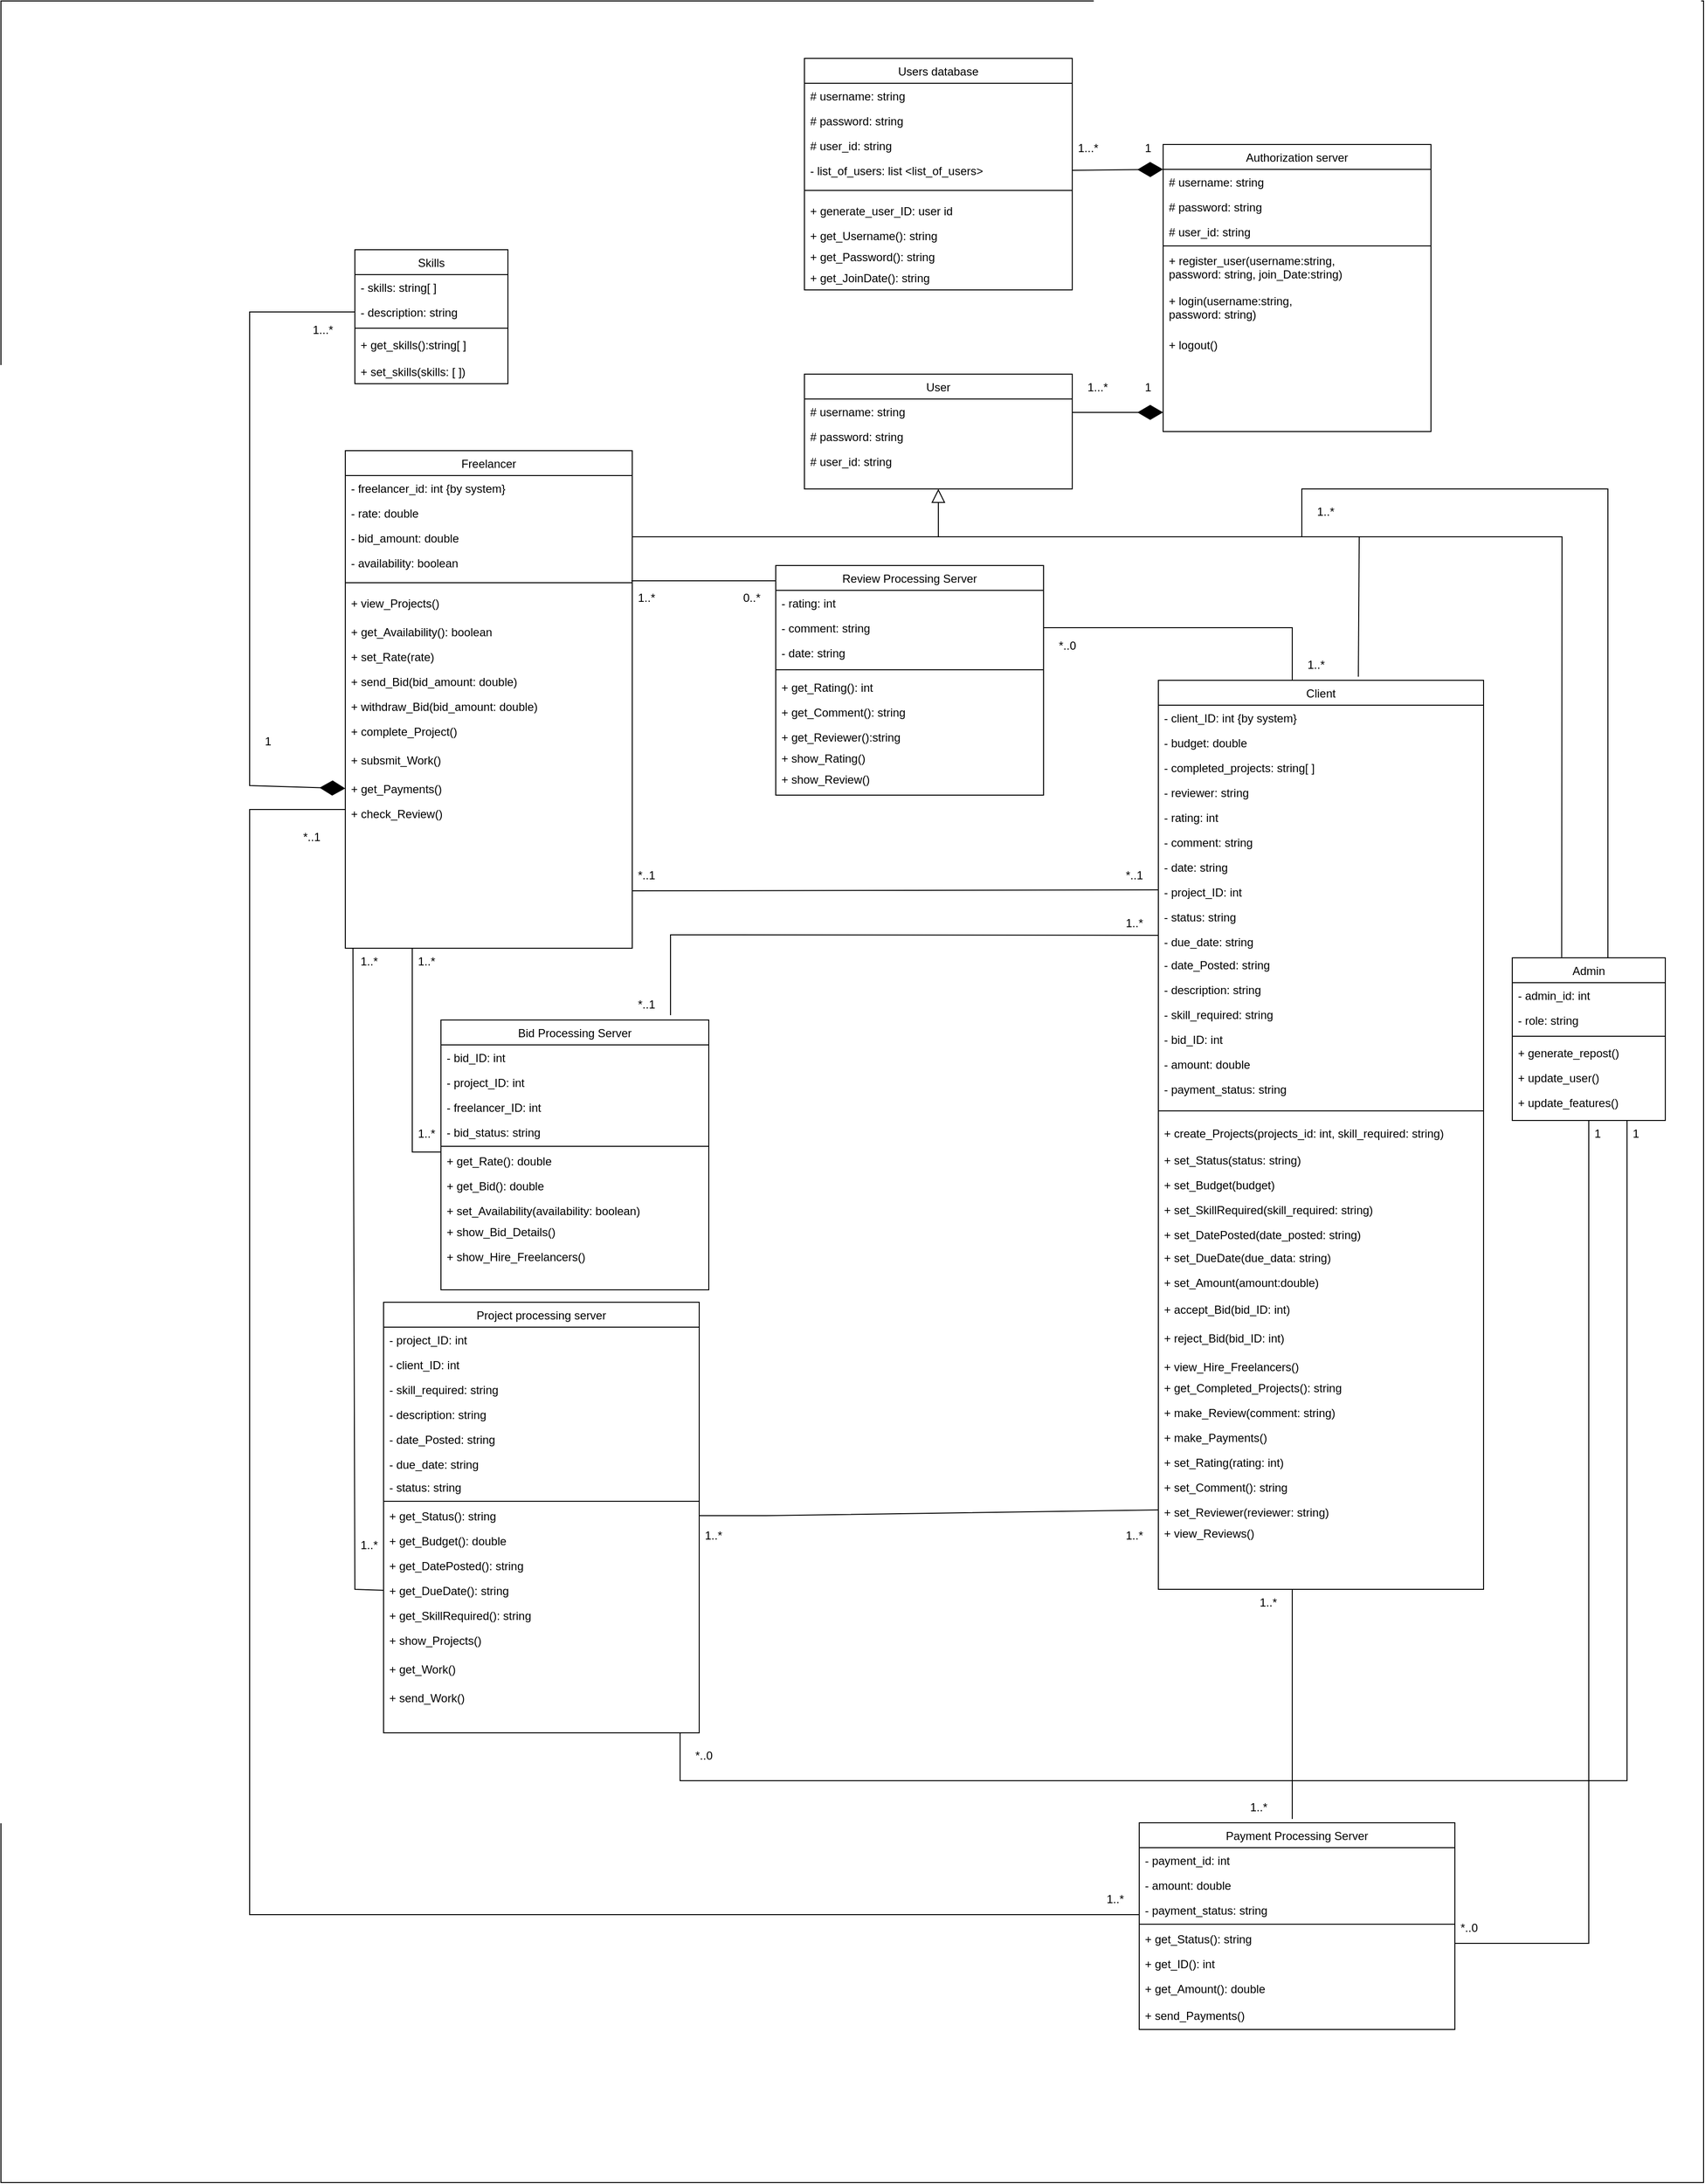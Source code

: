 <mxfile version="22.0.4" type="device">
  <diagram id="C5RBs43oDa-KdzZeNtuy" name="Page-1">
    <mxGraphModel dx="1947" dy="1616" grid="1" gridSize="10" guides="1" tooltips="1" connect="1" arrows="1" fold="1" page="1" pageScale="1" pageWidth="827" pageHeight="1169" math="0" shadow="0">
      <root>
        <mxCell id="WIyWlLk6GJQsqaUBKTNV-0" />
        <mxCell id="WIyWlLk6GJQsqaUBKTNV-1" parent="WIyWlLk6GJQsqaUBKTNV-0" />
        <mxCell id="6CMmQ1yBevpy6CC7mEVb-76" value="" style="rounded=0;whiteSpace=wrap;html=1;movable=0;resizable=0;rotatable=0;deletable=0;editable=0;locked=1;connectable=0;" parent="WIyWlLk6GJQsqaUBKTNV-1" vertex="1">
          <mxGeometry x="-210" y="-150" width="1780" height="2280" as="geometry" />
        </mxCell>
        <mxCell id="zkfFHV4jXpPFQw0GAbJ--6" value="Skills" style="swimlane;fontStyle=0;align=center;verticalAlign=top;childLayout=stackLayout;horizontal=1;startSize=26;horizontalStack=0;resizeParent=1;resizeLast=0;collapsible=1;marginBottom=0;rounded=0;shadow=0;strokeWidth=1;" parent="WIyWlLk6GJQsqaUBKTNV-1" vertex="1">
          <mxGeometry x="160" y="110" width="160" height="140" as="geometry">
            <mxRectangle x="160" y="100" width="160" height="26" as="alternateBounds" />
          </mxGeometry>
        </mxCell>
        <mxCell id="zkfFHV4jXpPFQw0GAbJ--7" value="- skills: string[ ]" style="text;align=left;verticalAlign=top;spacingLeft=4;spacingRight=4;overflow=hidden;rotatable=0;points=[[0,0.5],[1,0.5]];portConstraint=eastwest;" parent="zkfFHV4jXpPFQw0GAbJ--6" vertex="1">
          <mxGeometry y="26" width="160" height="26" as="geometry" />
        </mxCell>
        <mxCell id="zkfFHV4jXpPFQw0GAbJ--8" value="- description: string" style="text;align=left;verticalAlign=top;spacingLeft=4;spacingRight=4;overflow=hidden;rotatable=0;points=[[0,0.5],[1,0.5]];portConstraint=eastwest;rounded=0;shadow=0;html=0;" parent="zkfFHV4jXpPFQw0GAbJ--6" vertex="1">
          <mxGeometry y="52" width="160" height="26" as="geometry" />
        </mxCell>
        <mxCell id="zkfFHV4jXpPFQw0GAbJ--9" value="" style="line;html=1;strokeWidth=1;align=left;verticalAlign=middle;spacingTop=-1;spacingLeft=3;spacingRight=3;rotatable=0;labelPosition=right;points=[];portConstraint=eastwest;" parent="zkfFHV4jXpPFQw0GAbJ--6" vertex="1">
          <mxGeometry y="78" width="160" height="8" as="geometry" />
        </mxCell>
        <mxCell id="zkfFHV4jXpPFQw0GAbJ--11" value="+ get_skills():string[ ]" style="text;align=left;verticalAlign=top;spacingLeft=4;spacingRight=4;overflow=hidden;rotatable=0;points=[[0,0.5],[1,0.5]];portConstraint=eastwest;" parent="zkfFHV4jXpPFQw0GAbJ--6" vertex="1">
          <mxGeometry y="86" width="160" height="28" as="geometry" />
        </mxCell>
        <mxCell id="zkfFHV4jXpPFQw0GAbJ--10" value="+ set_skills(skills: [ ])" style="text;align=left;verticalAlign=top;spacingLeft=4;spacingRight=4;overflow=hidden;rotatable=0;points=[[0,0.5],[1,0.5]];portConstraint=eastwest;fontStyle=0" parent="zkfFHV4jXpPFQw0GAbJ--6" vertex="1">
          <mxGeometry y="114" width="160" height="26" as="geometry" />
        </mxCell>
        <mxCell id="zkfFHV4jXpPFQw0GAbJ--13" value="User" style="swimlane;fontStyle=0;align=center;verticalAlign=top;childLayout=stackLayout;horizontal=1;startSize=26;horizontalStack=0;resizeParent=1;resizeLast=0;collapsible=1;marginBottom=0;rounded=0;shadow=0;strokeWidth=1;" parent="WIyWlLk6GJQsqaUBKTNV-1" vertex="1">
          <mxGeometry x="630" y="240" width="280" height="120" as="geometry">
            <mxRectangle x="690" y="110" width="170" height="26" as="alternateBounds" />
          </mxGeometry>
        </mxCell>
        <mxCell id="zkfFHV4jXpPFQw0GAbJ--14" value="# username: string" style="text;align=left;verticalAlign=top;spacingLeft=4;spacingRight=4;overflow=hidden;rotatable=0;points=[[0,0.5],[1,0.5]];portConstraint=eastwest;" parent="zkfFHV4jXpPFQw0GAbJ--13" vertex="1">
          <mxGeometry y="26" width="280" height="26" as="geometry" />
        </mxCell>
        <mxCell id="TRvu3F7ap9zKgZhQGuPl-3" value="# password: string" style="text;align=left;verticalAlign=top;spacingLeft=4;spacingRight=4;overflow=hidden;rotatable=0;points=[[0,0.5],[1,0.5]];portConstraint=eastwest;" parent="zkfFHV4jXpPFQw0GAbJ--13" vertex="1">
          <mxGeometry y="52" width="280" height="26" as="geometry" />
        </mxCell>
        <mxCell id="0bwij3YwHWVMPkgr1O9U-42" value="# user_id: string" style="text;align=left;verticalAlign=top;spacingLeft=4;spacingRight=4;overflow=hidden;rotatable=0;points=[[0,0.5],[1,0.5]];portConstraint=eastwest;" vertex="1" parent="zkfFHV4jXpPFQw0GAbJ--13">
          <mxGeometry y="78" width="280" height="26" as="geometry" />
        </mxCell>
        <mxCell id="zkfFHV4jXpPFQw0GAbJ--17" value="Admin" style="swimlane;fontStyle=0;align=center;verticalAlign=top;childLayout=stackLayout;horizontal=1;startSize=26;horizontalStack=0;resizeParent=1;resizeLast=0;collapsible=1;marginBottom=0;rounded=0;shadow=0;strokeWidth=1;" parent="WIyWlLk6GJQsqaUBKTNV-1" vertex="1">
          <mxGeometry x="1370" y="850" width="160" height="170" as="geometry">
            <mxRectangle x="1260" y="424" width="160" height="26" as="alternateBounds" />
          </mxGeometry>
        </mxCell>
        <mxCell id="zkfFHV4jXpPFQw0GAbJ--18" value="- admin_id: int" style="text;align=left;verticalAlign=top;spacingLeft=4;spacingRight=4;overflow=hidden;rotatable=0;points=[[0,0.5],[1,0.5]];portConstraint=eastwest;" parent="zkfFHV4jXpPFQw0GAbJ--17" vertex="1">
          <mxGeometry y="26" width="160" height="26" as="geometry" />
        </mxCell>
        <mxCell id="zkfFHV4jXpPFQw0GAbJ--19" value="- role: string" style="text;align=left;verticalAlign=top;spacingLeft=4;spacingRight=4;overflow=hidden;rotatable=0;points=[[0,0.5],[1,0.5]];portConstraint=eastwest;rounded=0;shadow=0;html=0;" parent="zkfFHV4jXpPFQw0GAbJ--17" vertex="1">
          <mxGeometry y="52" width="160" height="26" as="geometry" />
        </mxCell>
        <mxCell id="zkfFHV4jXpPFQw0GAbJ--23" value="" style="line;html=1;strokeWidth=1;align=left;verticalAlign=middle;spacingTop=-1;spacingLeft=3;spacingRight=3;rotatable=0;labelPosition=right;points=[];portConstraint=eastwest;" parent="zkfFHV4jXpPFQw0GAbJ--17" vertex="1">
          <mxGeometry y="78" width="160" height="8" as="geometry" />
        </mxCell>
        <mxCell id="zkfFHV4jXpPFQw0GAbJ--24" value="+ generate_repost()" style="text;align=left;verticalAlign=top;spacingLeft=4;spacingRight=4;overflow=hidden;rotatable=0;points=[[0,0.5],[1,0.5]];portConstraint=eastwest;" parent="zkfFHV4jXpPFQw0GAbJ--17" vertex="1">
          <mxGeometry y="86" width="160" height="26" as="geometry" />
        </mxCell>
        <mxCell id="zkfFHV4jXpPFQw0GAbJ--25" value="+ update_user()" style="text;align=left;verticalAlign=top;spacingLeft=4;spacingRight=4;overflow=hidden;rotatable=0;points=[[0,0.5],[1,0.5]];portConstraint=eastwest;" parent="zkfFHV4jXpPFQw0GAbJ--17" vertex="1">
          <mxGeometry y="112" width="160" height="26" as="geometry" />
        </mxCell>
        <mxCell id="TRvu3F7ap9zKgZhQGuPl-1" value="+ update_features()" style="text;align=left;verticalAlign=top;spacingLeft=4;spacingRight=4;overflow=hidden;rotatable=0;points=[[0,0.5],[1,0.5]];portConstraint=eastwest;" parent="zkfFHV4jXpPFQw0GAbJ--17" vertex="1">
          <mxGeometry y="138" width="160" height="26" as="geometry" />
        </mxCell>
        <mxCell id="6CMmQ1yBevpy6CC7mEVb-0" value="Client" style="swimlane;fontStyle=0;align=center;verticalAlign=top;childLayout=stackLayout;horizontal=1;startSize=26;horizontalStack=0;resizeParent=1;resizeLast=0;collapsible=1;marginBottom=0;rounded=0;shadow=0;strokeWidth=1;" parent="WIyWlLk6GJQsqaUBKTNV-1" vertex="1">
          <mxGeometry x="1000" y="560" width="340" height="950" as="geometry">
            <mxRectangle x="1040" y="590" width="170" height="26" as="alternateBounds" />
          </mxGeometry>
        </mxCell>
        <mxCell id="6CMmQ1yBevpy6CC7mEVb-1" value="- client_ID: int {by system}" style="text;align=left;verticalAlign=top;spacingLeft=4;spacingRight=4;overflow=hidden;rotatable=0;points=[[0,0.5],[1,0.5]];portConstraint=eastwest;" parent="6CMmQ1yBevpy6CC7mEVb-0" vertex="1">
          <mxGeometry y="26" width="340" height="26" as="geometry" />
        </mxCell>
        <mxCell id="6CMmQ1yBevpy6CC7mEVb-2" value="- budget: double" style="text;align=left;verticalAlign=top;spacingLeft=4;spacingRight=4;overflow=hidden;rotatable=0;points=[[0,0.5],[1,0.5]];portConstraint=eastwest;" parent="6CMmQ1yBevpy6CC7mEVb-0" vertex="1">
          <mxGeometry y="52" width="340" height="26" as="geometry" />
        </mxCell>
        <mxCell id="6CMmQ1yBevpy6CC7mEVb-3" value="- completed_projects: string[ ]" style="text;align=left;verticalAlign=top;spacingLeft=4;spacingRight=4;overflow=hidden;rotatable=0;points=[[0,0.5],[1,0.5]];portConstraint=eastwest;" parent="6CMmQ1yBevpy6CC7mEVb-0" vertex="1">
          <mxGeometry y="78" width="340" height="26" as="geometry" />
        </mxCell>
        <mxCell id="6CMmQ1yBevpy6CC7mEVb-23" value="- reviewer: string" style="text;align=left;verticalAlign=top;spacingLeft=4;spacingRight=4;overflow=hidden;rotatable=0;points=[[0,0.5],[1,0.5]];portConstraint=eastwest;" parent="6CMmQ1yBevpy6CC7mEVb-0" vertex="1">
          <mxGeometry y="104" width="340" height="26" as="geometry" />
        </mxCell>
        <mxCell id="0yHBZGxKj4BDfIf8QNo4-3" value="- rating: int" style="text;align=left;verticalAlign=top;spacingLeft=4;spacingRight=4;overflow=hidden;rotatable=0;points=[[0,0.5],[1,0.5]];portConstraint=eastwest;" parent="6CMmQ1yBevpy6CC7mEVb-0" vertex="1">
          <mxGeometry y="130" width="340" height="26" as="geometry" />
        </mxCell>
        <mxCell id="0yHBZGxKj4BDfIf8QNo4-4" value="- comment: string" style="text;align=left;verticalAlign=top;spacingLeft=4;spacingRight=4;overflow=hidden;rotatable=0;points=[[0,0.5],[1,0.5]];portConstraint=eastwest;" parent="6CMmQ1yBevpy6CC7mEVb-0" vertex="1">
          <mxGeometry y="156" width="340" height="26" as="geometry" />
        </mxCell>
        <mxCell id="0yHBZGxKj4BDfIf8QNo4-5" value="- date: string" style="text;align=left;verticalAlign=top;spacingLeft=4;spacingRight=4;overflow=hidden;rotatable=0;points=[[0,0.5],[1,0.5]];portConstraint=eastwest;" parent="6CMmQ1yBevpy6CC7mEVb-0" vertex="1">
          <mxGeometry y="182" width="340" height="26" as="geometry" />
        </mxCell>
        <mxCell id="1Fh4M0WsziEt5Uy8EtcQ-12" value="- project_ID: int" style="text;align=left;verticalAlign=top;spacingLeft=4;spacingRight=4;overflow=hidden;rotatable=0;points=[[0,0.5],[1,0.5]];portConstraint=eastwest;" parent="6CMmQ1yBevpy6CC7mEVb-0" vertex="1">
          <mxGeometry y="208" width="340" height="26" as="geometry" />
        </mxCell>
        <mxCell id="1Fh4M0WsziEt5Uy8EtcQ-17" value="- status: string" style="text;align=left;verticalAlign=top;spacingLeft=4;spacingRight=4;overflow=hidden;rotatable=0;points=[[0,0.5],[1,0.5]];portConstraint=eastwest;" parent="6CMmQ1yBevpy6CC7mEVb-0" vertex="1">
          <mxGeometry y="234" width="340" height="26" as="geometry" />
        </mxCell>
        <mxCell id="1Fh4M0WsziEt5Uy8EtcQ-16" value="- due_date: string" style="text;align=left;verticalAlign=top;spacingLeft=4;spacingRight=4;overflow=hidden;rotatable=0;points=[[0,0.5],[1,0.5]];portConstraint=eastwest;" parent="6CMmQ1yBevpy6CC7mEVb-0" vertex="1">
          <mxGeometry y="260" width="340" height="24" as="geometry" />
        </mxCell>
        <mxCell id="1Fh4M0WsziEt5Uy8EtcQ-15" value="- date_Posted: string" style="text;align=left;verticalAlign=top;spacingLeft=4;spacingRight=4;overflow=hidden;rotatable=0;points=[[0,0.5],[1,0.5]];portConstraint=eastwest;" parent="6CMmQ1yBevpy6CC7mEVb-0" vertex="1">
          <mxGeometry y="284" width="340" height="26" as="geometry" />
        </mxCell>
        <mxCell id="1Fh4M0WsziEt5Uy8EtcQ-14" value="- description: string" style="text;align=left;verticalAlign=top;spacingLeft=4;spacingRight=4;overflow=hidden;rotatable=0;points=[[0,0.5],[1,0.5]];portConstraint=eastwest;" parent="6CMmQ1yBevpy6CC7mEVb-0" vertex="1">
          <mxGeometry y="310" width="340" height="26" as="geometry" />
        </mxCell>
        <mxCell id="1Fh4M0WsziEt5Uy8EtcQ-13" value="- skill_required: string" style="text;align=left;verticalAlign=top;spacingLeft=4;spacingRight=4;overflow=hidden;rotatable=0;points=[[0,0.5],[1,0.5]];portConstraint=eastwest;" parent="6CMmQ1yBevpy6CC7mEVb-0" vertex="1">
          <mxGeometry y="336" width="340" height="26" as="geometry" />
        </mxCell>
        <mxCell id="1Fh4M0WsziEt5Uy8EtcQ-2" value="- bid_ID: int" style="text;align=left;verticalAlign=top;spacingLeft=4;spacingRight=4;overflow=hidden;rotatable=0;points=[[0,0.5],[1,0.5]];portConstraint=eastwest;" parent="6CMmQ1yBevpy6CC7mEVb-0" vertex="1">
          <mxGeometry y="362" width="340" height="26" as="geometry" />
        </mxCell>
        <mxCell id="1Fh4M0WsziEt5Uy8EtcQ-23" value="- amount: double" style="text;align=left;verticalAlign=top;spacingLeft=4;spacingRight=4;overflow=hidden;rotatable=0;points=[[0,0.5],[1,0.5]];portConstraint=eastwest;" parent="6CMmQ1yBevpy6CC7mEVb-0" vertex="1">
          <mxGeometry y="388" width="340" height="26" as="geometry" />
        </mxCell>
        <mxCell id="1Fh4M0WsziEt5Uy8EtcQ-24" value="- payment_status: string" style="text;align=left;verticalAlign=top;spacingLeft=4;spacingRight=4;overflow=hidden;rotatable=0;points=[[0,0.5],[1,0.5]];portConstraint=eastwest;" parent="6CMmQ1yBevpy6CC7mEVb-0" vertex="1">
          <mxGeometry y="414" width="340" height="26" as="geometry" />
        </mxCell>
        <mxCell id="6CMmQ1yBevpy6CC7mEVb-4" value="" style="line;html=1;strokeWidth=1;align=left;verticalAlign=middle;spacingTop=-1;spacingLeft=3;spacingRight=3;rotatable=0;labelPosition=right;points=[];portConstraint=eastwest;" parent="6CMmQ1yBevpy6CC7mEVb-0" vertex="1">
          <mxGeometry y="440" width="340" height="20" as="geometry" />
        </mxCell>
        <mxCell id="6CMmQ1yBevpy6CC7mEVb-53" value="+ create_Projects(projects_id: int, skill_required: string)" style="text;align=left;verticalAlign=top;spacingLeft=4;spacingRight=4;overflow=hidden;rotatable=0;points=[[0,0.5],[1,0.5]];portConstraint=eastwest;" parent="6CMmQ1yBevpy6CC7mEVb-0" vertex="1">
          <mxGeometry y="460" width="340" height="28" as="geometry" />
        </mxCell>
        <mxCell id="1Fh4M0WsziEt5Uy8EtcQ-8" value="+ set_Status(status: string)" style="text;align=left;verticalAlign=top;spacingLeft=4;spacingRight=4;overflow=hidden;rotatable=0;points=[[0,0.5],[1,0.5]];portConstraint=eastwest;" parent="6CMmQ1yBevpy6CC7mEVb-0" vertex="1">
          <mxGeometry y="488" width="340" height="26" as="geometry" />
        </mxCell>
        <mxCell id="6CMmQ1yBevpy6CC7mEVb-5" value="+ set_Budget(budget)" style="text;align=left;verticalAlign=top;spacingLeft=4;spacingRight=4;overflow=hidden;rotatable=0;points=[[0,0.5],[1,0.5]];portConstraint=eastwest;" parent="6CMmQ1yBevpy6CC7mEVb-0" vertex="1">
          <mxGeometry y="514" width="340" height="26" as="geometry" />
        </mxCell>
        <mxCell id="1Fh4M0WsziEt5Uy8EtcQ-11" value="+ set_SkillRequired(skill_required: string)" style="text;align=left;verticalAlign=top;spacingLeft=4;spacingRight=4;overflow=hidden;rotatable=0;points=[[0,0.5],[1,0.5]];portConstraint=eastwest;" parent="6CMmQ1yBevpy6CC7mEVb-0" vertex="1">
          <mxGeometry y="540" width="340" height="26" as="geometry" />
        </mxCell>
        <mxCell id="1Fh4M0WsziEt5Uy8EtcQ-9" value="+ set_DatePosted(date_posted: string)" style="text;align=left;verticalAlign=top;spacingLeft=4;spacingRight=4;overflow=hidden;rotatable=0;points=[[0,0.5],[1,0.5]];portConstraint=eastwest;" parent="6CMmQ1yBevpy6CC7mEVb-0" vertex="1">
          <mxGeometry y="566" width="340" height="24" as="geometry" />
        </mxCell>
        <mxCell id="1Fh4M0WsziEt5Uy8EtcQ-10" value="+ set_DueDate(due_data: string)" style="text;align=left;verticalAlign=top;spacingLeft=4;spacingRight=4;overflow=hidden;rotatable=0;points=[[0,0.5],[1,0.5]];portConstraint=eastwest;" parent="6CMmQ1yBevpy6CC7mEVb-0" vertex="1">
          <mxGeometry y="590" width="340" height="26" as="geometry" />
        </mxCell>
        <mxCell id="1Fh4M0WsziEt5Uy8EtcQ-22" value="+ set_Amount(amount:double)" style="text;align=left;verticalAlign=top;spacingLeft=4;spacingRight=4;overflow=hidden;rotatable=0;points=[[0,0.5],[1,0.5]];portConstraint=eastwest;" parent="6CMmQ1yBevpy6CC7mEVb-0" vertex="1">
          <mxGeometry y="616" width="340" height="28" as="geometry" />
        </mxCell>
        <mxCell id="6CMmQ1yBevpy6CC7mEVb-39" value="+ accept_Bid(bid_ID: int)" style="text;align=left;verticalAlign=top;spacingLeft=4;spacingRight=4;overflow=hidden;rotatable=0;points=[[0,0.5],[1,0.5]];portConstraint=eastwest;" parent="6CMmQ1yBevpy6CC7mEVb-0" vertex="1">
          <mxGeometry y="644" width="340" height="30" as="geometry" />
        </mxCell>
        <mxCell id="1Fh4M0WsziEt5Uy8EtcQ-1" value="+ reject_Bid(bid_ID: int)" style="text;align=left;verticalAlign=top;spacingLeft=4;spacingRight=4;overflow=hidden;rotatable=0;points=[[0,0.5],[1,0.5]];portConstraint=eastwest;" parent="6CMmQ1yBevpy6CC7mEVb-0" vertex="1">
          <mxGeometry y="674" width="340" height="30" as="geometry" />
        </mxCell>
        <mxCell id="6CMmQ1yBevpy6CC7mEVb-8" value="+ view_Hire_Freelancers()" style="text;align=left;verticalAlign=top;spacingLeft=4;spacingRight=4;overflow=hidden;rotatable=0;points=[[0,0.5],[1,0.5]];portConstraint=eastwest;" parent="6CMmQ1yBevpy6CC7mEVb-0" vertex="1">
          <mxGeometry y="704" width="340" height="22" as="geometry" />
        </mxCell>
        <mxCell id="6CMmQ1yBevpy6CC7mEVb-7" value="+ get_Completed_Projects(): string" style="text;align=left;verticalAlign=top;spacingLeft=4;spacingRight=4;overflow=hidden;rotatable=0;points=[[0,0.5],[1,0.5]];portConstraint=eastwest;" parent="6CMmQ1yBevpy6CC7mEVb-0" vertex="1">
          <mxGeometry y="726" width="340" height="26" as="geometry" />
        </mxCell>
        <mxCell id="6CMmQ1yBevpy6CC7mEVb-25" value="+ make_Review(comment: string)" style="text;align=left;verticalAlign=top;spacingLeft=4;spacingRight=4;overflow=hidden;rotatable=0;points=[[0,0.5],[1,0.5]];portConstraint=eastwest;" parent="6CMmQ1yBevpy6CC7mEVb-0" vertex="1">
          <mxGeometry y="752" width="340" height="26" as="geometry" />
        </mxCell>
        <mxCell id="0bwij3YwHWVMPkgr1O9U-73" value="+ make_Payments()" style="text;align=left;verticalAlign=top;spacingLeft=4;spacingRight=4;overflow=hidden;rotatable=0;points=[[0,0.5],[1,0.5]];portConstraint=eastwest;" vertex="1" parent="6CMmQ1yBevpy6CC7mEVb-0">
          <mxGeometry y="778" width="340" height="26" as="geometry" />
        </mxCell>
        <mxCell id="0yHBZGxKj4BDfIf8QNo4-14" value="+ set_Rating(rating: int)" style="text;align=left;verticalAlign=top;spacingLeft=4;spacingRight=4;overflow=hidden;rotatable=0;points=[[0,0.5],[1,0.5]];portConstraint=eastwest;" parent="6CMmQ1yBevpy6CC7mEVb-0" vertex="1">
          <mxGeometry y="804" width="340" height="26" as="geometry" />
        </mxCell>
        <mxCell id="0yHBZGxKj4BDfIf8QNo4-18" value="+ set_Comment(): string" style="text;align=left;verticalAlign=top;spacingLeft=4;spacingRight=4;overflow=hidden;rotatable=0;points=[[0,0.5],[1,0.5]];portConstraint=eastwest;" parent="6CMmQ1yBevpy6CC7mEVb-0" vertex="1">
          <mxGeometry y="830" width="340" height="26" as="geometry" />
        </mxCell>
        <mxCell id="0yHBZGxKj4BDfIf8QNo4-17" value="+ set_Reviewer(reviewer: string)" style="text;align=left;verticalAlign=top;spacingLeft=4;spacingRight=4;overflow=hidden;rotatable=0;points=[[0,0.5],[1,0.5]];portConstraint=eastwest;" parent="6CMmQ1yBevpy6CC7mEVb-0" vertex="1">
          <mxGeometry y="856" width="340" height="22" as="geometry" />
        </mxCell>
        <mxCell id="6CMmQ1yBevpy6CC7mEVb-9" value="+ view_Reviews()" style="text;align=left;verticalAlign=top;spacingLeft=4;spacingRight=4;overflow=hidden;rotatable=0;points=[[0,0.5],[1,0.5]];portConstraint=eastwest;" parent="6CMmQ1yBevpy6CC7mEVb-0" vertex="1">
          <mxGeometry y="878" width="340" height="26" as="geometry" />
        </mxCell>
        <mxCell id="6CMmQ1yBevpy6CC7mEVb-10" value="Freelancer" style="swimlane;fontStyle=0;align=center;verticalAlign=top;childLayout=stackLayout;horizontal=1;startSize=26;horizontalStack=0;resizeParent=1;resizeLast=0;collapsible=1;marginBottom=0;rounded=0;shadow=0;strokeWidth=1;" parent="WIyWlLk6GJQsqaUBKTNV-1" vertex="1">
          <mxGeometry x="150" y="320" width="300" height="520" as="geometry">
            <mxRectangle x="150" y="390" width="170" height="26" as="alternateBounds" />
          </mxGeometry>
        </mxCell>
        <mxCell id="6CMmQ1yBevpy6CC7mEVb-11" value="- freelancer_id: int {by system}" style="text;align=left;verticalAlign=top;spacingLeft=4;spacingRight=4;overflow=hidden;rotatable=0;points=[[0,0.5],[1,0.5]];portConstraint=eastwest;" parent="6CMmQ1yBevpy6CC7mEVb-10" vertex="1">
          <mxGeometry y="26" width="300" height="26" as="geometry" />
        </mxCell>
        <mxCell id="6CMmQ1yBevpy6CC7mEVb-12" value="- rate: double" style="text;align=left;verticalAlign=top;spacingLeft=4;spacingRight=4;overflow=hidden;rotatable=0;points=[[0,0.5],[1,0.5]];portConstraint=eastwest;" parent="6CMmQ1yBevpy6CC7mEVb-10" vertex="1">
          <mxGeometry y="52" width="300" height="26" as="geometry" />
        </mxCell>
        <mxCell id="1Fh4M0WsziEt5Uy8EtcQ-6" value="- bid_amount: double" style="text;align=left;verticalAlign=top;spacingLeft=4;spacingRight=4;overflow=hidden;rotatable=0;points=[[0,0.5],[1,0.5]];portConstraint=eastwest;" parent="6CMmQ1yBevpy6CC7mEVb-10" vertex="1">
          <mxGeometry y="78" width="300" height="26" as="geometry" />
        </mxCell>
        <mxCell id="6CMmQ1yBevpy6CC7mEVb-13" value="- availability: boolean" style="text;align=left;verticalAlign=top;spacingLeft=4;spacingRight=4;overflow=hidden;rotatable=0;points=[[0,0.5],[1,0.5]];portConstraint=eastwest;" parent="6CMmQ1yBevpy6CC7mEVb-10" vertex="1">
          <mxGeometry y="104" width="300" height="26" as="geometry" />
        </mxCell>
        <mxCell id="6CMmQ1yBevpy6CC7mEVb-14" value="" style="line;html=1;strokeWidth=1;align=left;verticalAlign=middle;spacingTop=-1;spacingLeft=3;spacingRight=3;rotatable=0;labelPosition=right;points=[];portConstraint=eastwest;" parent="6CMmQ1yBevpy6CC7mEVb-10" vertex="1">
          <mxGeometry y="130" width="300" height="16" as="geometry" />
        </mxCell>
        <mxCell id="1Fh4M0WsziEt5Uy8EtcQ-18" value="+ view_Projects()" style="text;align=left;verticalAlign=top;spacingLeft=4;spacingRight=4;overflow=hidden;rotatable=0;points=[[0,0.5],[1,0.5]];portConstraint=eastwest;" parent="6CMmQ1yBevpy6CC7mEVb-10" vertex="1">
          <mxGeometry y="146" width="300" height="30" as="geometry" />
        </mxCell>
        <mxCell id="6CMmQ1yBevpy6CC7mEVb-19" value="+ get_Availability(): boolean" style="text;align=left;verticalAlign=top;spacingLeft=4;spacingRight=4;overflow=hidden;rotatable=0;points=[[0,0.5],[1,0.5]];portConstraint=eastwest;" parent="6CMmQ1yBevpy6CC7mEVb-10" vertex="1">
          <mxGeometry y="176" width="300" height="26" as="geometry" />
        </mxCell>
        <mxCell id="6CMmQ1yBevpy6CC7mEVb-16" value="+ set_Rate(rate)" style="text;align=left;verticalAlign=top;spacingLeft=4;spacingRight=4;overflow=hidden;rotatable=0;points=[[0,0.5],[1,0.5]];portConstraint=eastwest;" parent="6CMmQ1yBevpy6CC7mEVb-10" vertex="1">
          <mxGeometry y="202" width="300" height="26" as="geometry" />
        </mxCell>
        <mxCell id="0bwij3YwHWVMPkgr1O9U-59" value="+ send_Bid(bid_amount: double)" style="text;align=left;verticalAlign=top;spacingLeft=4;spacingRight=4;overflow=hidden;rotatable=0;points=[[0,0.5],[1,0.5]];portConstraint=eastwest;" vertex="1" parent="6CMmQ1yBevpy6CC7mEVb-10">
          <mxGeometry y="228" width="300" height="26" as="geometry" />
        </mxCell>
        <mxCell id="6CMmQ1yBevpy6CC7mEVb-38" value="+ withdraw_Bid(bid_amount: double)" style="text;align=left;verticalAlign=top;spacingLeft=4;spacingRight=4;overflow=hidden;rotatable=0;points=[[0,0.5],[1,0.5]];portConstraint=eastwest;" parent="6CMmQ1yBevpy6CC7mEVb-10" vertex="1">
          <mxGeometry y="254" width="300" height="26" as="geometry" />
        </mxCell>
        <mxCell id="0bwij3YwHWVMPkgr1O9U-62" value="+ complete_Project()" style="text;align=left;verticalAlign=top;spacingLeft=4;spacingRight=4;overflow=hidden;rotatable=0;points=[[0,0.5],[1,0.5]];portConstraint=eastwest;" vertex="1" parent="6CMmQ1yBevpy6CC7mEVb-10">
          <mxGeometry y="280" width="300" height="30" as="geometry" />
        </mxCell>
        <mxCell id="0bwij3YwHWVMPkgr1O9U-63" value="+ subsmit_Work()" style="text;align=left;verticalAlign=top;spacingLeft=4;spacingRight=4;overflow=hidden;rotatable=0;points=[[0,0.5],[1,0.5]];portConstraint=eastwest;" vertex="1" parent="6CMmQ1yBevpy6CC7mEVb-10">
          <mxGeometry y="310" width="300" height="30" as="geometry" />
        </mxCell>
        <mxCell id="1Fh4M0WsziEt5Uy8EtcQ-26" value="+ get_Payments()" style="text;align=left;verticalAlign=top;spacingLeft=4;spacingRight=4;overflow=hidden;rotatable=0;points=[[0,0.5],[1,0.5]];portConstraint=eastwest;" parent="6CMmQ1yBevpy6CC7mEVb-10" vertex="1">
          <mxGeometry y="340" width="300" height="26" as="geometry" />
        </mxCell>
        <mxCell id="1Fh4M0WsziEt5Uy8EtcQ-0" value="+ check_Review()&#xa;" style="text;align=left;verticalAlign=top;spacingLeft=4;spacingRight=4;overflow=hidden;rotatable=0;points=[[0,0.5],[1,0.5]];portConstraint=eastwest;" parent="6CMmQ1yBevpy6CC7mEVb-10" vertex="1">
          <mxGeometry y="366" width="300" height="28" as="geometry" />
        </mxCell>
        <mxCell id="6CMmQ1yBevpy6CC7mEVb-20" value="Review Processing Server" style="swimlane;fontStyle=0;align=center;verticalAlign=top;childLayout=stackLayout;horizontal=1;startSize=26;horizontalStack=0;resizeParent=1;resizeLast=0;collapsible=1;marginBottom=0;rounded=0;shadow=0;strokeWidth=1;" parent="WIyWlLk6GJQsqaUBKTNV-1" vertex="1">
          <mxGeometry x="600" y="440" width="280" height="240" as="geometry">
            <mxRectangle x="560" y="490" width="170" height="26" as="alternateBounds" />
          </mxGeometry>
        </mxCell>
        <mxCell id="6CMmQ1yBevpy6CC7mEVb-21" value="- rating: int" style="text;align=left;verticalAlign=top;spacingLeft=4;spacingRight=4;overflow=hidden;rotatable=0;points=[[0,0.5],[1,0.5]];portConstraint=eastwest;" parent="6CMmQ1yBevpy6CC7mEVb-20" vertex="1">
          <mxGeometry y="26" width="280" height="26" as="geometry" />
        </mxCell>
        <mxCell id="6CMmQ1yBevpy6CC7mEVb-22" value="- comment: string" style="text;align=left;verticalAlign=top;spacingLeft=4;spacingRight=4;overflow=hidden;rotatable=0;points=[[0,0.5],[1,0.5]];portConstraint=eastwest;" parent="6CMmQ1yBevpy6CC7mEVb-20" vertex="1">
          <mxGeometry y="52" width="280" height="26" as="geometry" />
        </mxCell>
        <mxCell id="6CMmQ1yBevpy6CC7mEVb-31" value="- date: string" style="text;align=left;verticalAlign=top;spacingLeft=4;spacingRight=4;overflow=hidden;rotatable=0;points=[[0,0.5],[1,0.5]];portConstraint=eastwest;" parent="6CMmQ1yBevpy6CC7mEVb-20" vertex="1">
          <mxGeometry y="78" width="280" height="26" as="geometry" />
        </mxCell>
        <mxCell id="6CMmQ1yBevpy6CC7mEVb-24" value="" style="line;html=1;strokeWidth=1;align=left;verticalAlign=middle;spacingTop=-1;spacingLeft=3;spacingRight=3;rotatable=0;labelPosition=right;points=[];portConstraint=eastwest;" parent="6CMmQ1yBevpy6CC7mEVb-20" vertex="1">
          <mxGeometry y="104" width="280" height="10" as="geometry" />
        </mxCell>
        <mxCell id="6CMmQ1yBevpy6CC7mEVb-26" value="+ get_Rating(): int" style="text;align=left;verticalAlign=top;spacingLeft=4;spacingRight=4;overflow=hidden;rotatable=0;points=[[0,0.5],[1,0.5]];portConstraint=eastwest;" parent="6CMmQ1yBevpy6CC7mEVb-20" vertex="1">
          <mxGeometry y="114" width="280" height="26" as="geometry" />
        </mxCell>
        <mxCell id="6CMmQ1yBevpy6CC7mEVb-27" value="+ get_Comment(): string" style="text;align=left;verticalAlign=top;spacingLeft=4;spacingRight=4;overflow=hidden;rotatable=0;points=[[0,0.5],[1,0.5]];portConstraint=eastwest;" parent="6CMmQ1yBevpy6CC7mEVb-20" vertex="1">
          <mxGeometry y="140" width="280" height="26" as="geometry" />
        </mxCell>
        <mxCell id="0yHBZGxKj4BDfIf8QNo4-16" value="+ get_Reviewer():string" style="text;align=left;verticalAlign=top;spacingLeft=4;spacingRight=4;overflow=hidden;rotatable=0;points=[[0,0.5],[1,0.5]];portConstraint=eastwest;" parent="6CMmQ1yBevpy6CC7mEVb-20" vertex="1">
          <mxGeometry y="166" width="280" height="22" as="geometry" />
        </mxCell>
        <mxCell id="6CMmQ1yBevpy6CC7mEVb-98" value="+ show_Rating()" style="text;align=left;verticalAlign=top;spacingLeft=4;spacingRight=4;overflow=hidden;rotatable=0;points=[[0,0.5],[1,0.5]];portConstraint=eastwest;" parent="6CMmQ1yBevpy6CC7mEVb-20" vertex="1">
          <mxGeometry y="188" width="280" height="22" as="geometry" />
        </mxCell>
        <mxCell id="0bwij3YwHWVMPkgr1O9U-56" value="+ show_Review()" style="text;align=left;verticalAlign=top;spacingLeft=4;spacingRight=4;overflow=hidden;rotatable=0;points=[[0,0.5],[1,0.5]];portConstraint=eastwest;" vertex="1" parent="6CMmQ1yBevpy6CC7mEVb-20">
          <mxGeometry y="210" width="280" height="26" as="geometry" />
        </mxCell>
        <mxCell id="6CMmQ1yBevpy6CC7mEVb-32" value="Bid Processing Server" style="swimlane;fontStyle=0;align=center;verticalAlign=top;childLayout=stackLayout;horizontal=1;startSize=26;horizontalStack=0;resizeParent=1;resizeLast=0;collapsible=1;marginBottom=0;rounded=0;shadow=0;strokeWidth=1;" parent="WIyWlLk6GJQsqaUBKTNV-1" vertex="1">
          <mxGeometry x="250" y="915" width="280" height="282" as="geometry">
            <mxRectangle x="140" y="980" width="170" height="26" as="alternateBounds" />
          </mxGeometry>
        </mxCell>
        <mxCell id="6CMmQ1yBevpy6CC7mEVb-33" value="- bid_ID: int" style="text;align=left;verticalAlign=top;spacingLeft=4;spacingRight=4;overflow=hidden;rotatable=0;points=[[0,0.5],[1,0.5]];portConstraint=eastwest;" parent="6CMmQ1yBevpy6CC7mEVb-32" vertex="1">
          <mxGeometry y="26" width="280" height="26" as="geometry" />
        </mxCell>
        <mxCell id="6CMmQ1yBevpy6CC7mEVb-34" value="- project_ID: int" style="text;align=left;verticalAlign=top;spacingLeft=4;spacingRight=4;overflow=hidden;rotatable=0;points=[[0,0.5],[1,0.5]];portConstraint=eastwest;" parent="6CMmQ1yBevpy6CC7mEVb-32" vertex="1">
          <mxGeometry y="52" width="280" height="26" as="geometry" />
        </mxCell>
        <mxCell id="6CMmQ1yBevpy6CC7mEVb-35" value="- freelancer_ID: int" style="text;align=left;verticalAlign=top;spacingLeft=4;spacingRight=4;overflow=hidden;rotatable=0;points=[[0,0.5],[1,0.5]];portConstraint=eastwest;" parent="6CMmQ1yBevpy6CC7mEVb-32" vertex="1">
          <mxGeometry y="78" width="280" height="26" as="geometry" />
        </mxCell>
        <mxCell id="6CMmQ1yBevpy6CC7mEVb-43" value="- bid_status: string" style="text;align=left;verticalAlign=top;spacingLeft=4;spacingRight=4;overflow=hidden;rotatable=0;points=[[0,0.5],[1,0.5]];portConstraint=eastwest;" parent="6CMmQ1yBevpy6CC7mEVb-32" vertex="1">
          <mxGeometry y="104" width="280" height="26" as="geometry" />
        </mxCell>
        <mxCell id="6CMmQ1yBevpy6CC7mEVb-36" value="" style="line;html=1;strokeWidth=1;align=left;verticalAlign=middle;spacingTop=-1;spacingLeft=3;spacingRight=3;rotatable=0;labelPosition=right;points=[];portConstraint=eastwest;" parent="6CMmQ1yBevpy6CC7mEVb-32" vertex="1">
          <mxGeometry y="130" width="280" height="4" as="geometry" />
        </mxCell>
        <mxCell id="6CMmQ1yBevpy6CC7mEVb-17" value="+ get_Rate(): double" style="text;align=left;verticalAlign=top;spacingLeft=4;spacingRight=4;overflow=hidden;rotatable=0;points=[[0,0.5],[1,0.5]];portConstraint=eastwest;" parent="6CMmQ1yBevpy6CC7mEVb-32" vertex="1">
          <mxGeometry y="134" width="280" height="26" as="geometry" />
        </mxCell>
        <mxCell id="6CMmQ1yBevpy6CC7mEVb-37" value="+ get_Bid(): double" style="text;align=left;verticalAlign=top;spacingLeft=4;spacingRight=4;overflow=hidden;rotatable=0;points=[[0,0.5],[1,0.5]];portConstraint=eastwest;" parent="6CMmQ1yBevpy6CC7mEVb-32" vertex="1">
          <mxGeometry y="160" width="280" height="26" as="geometry" />
        </mxCell>
        <mxCell id="0bwij3YwHWVMPkgr1O9U-58" value="+ set_Availability(availability: boolean)" style="text;align=left;verticalAlign=top;spacingLeft=4;spacingRight=4;overflow=hidden;rotatable=0;points=[[0,0.5],[1,0.5]];portConstraint=eastwest;" vertex="1" parent="6CMmQ1yBevpy6CC7mEVb-32">
          <mxGeometry y="186" width="280" height="22" as="geometry" />
        </mxCell>
        <mxCell id="6CMmQ1yBevpy6CC7mEVb-41" value="+ show_Bid_Details()" style="text;align=left;verticalAlign=top;spacingLeft=4;spacingRight=4;overflow=hidden;rotatable=0;points=[[0,0.5],[1,0.5]];portConstraint=eastwest;" parent="6CMmQ1yBevpy6CC7mEVb-32" vertex="1">
          <mxGeometry y="208" width="280" height="26" as="geometry" />
        </mxCell>
        <mxCell id="0bwij3YwHWVMPkgr1O9U-70" value="+ show_Hire_Freelancers()" style="text;align=left;verticalAlign=top;spacingLeft=4;spacingRight=4;overflow=hidden;rotatable=0;points=[[0,0.5],[1,0.5]];portConstraint=eastwest;" vertex="1" parent="6CMmQ1yBevpy6CC7mEVb-32">
          <mxGeometry y="234" width="280" height="22" as="geometry" />
        </mxCell>
        <mxCell id="6CMmQ1yBevpy6CC7mEVb-44" value="Project processing server" style="swimlane;fontStyle=0;align=center;verticalAlign=top;childLayout=stackLayout;horizontal=1;startSize=26;horizontalStack=0;resizeParent=1;resizeLast=0;collapsible=1;marginBottom=0;rounded=0;shadow=0;strokeWidth=1;" parent="WIyWlLk6GJQsqaUBKTNV-1" vertex="1">
          <mxGeometry x="190" y="1210" width="330" height="450" as="geometry">
            <mxRectangle x="370" y="1280" width="170" height="26" as="alternateBounds" />
          </mxGeometry>
        </mxCell>
        <mxCell id="6CMmQ1yBevpy6CC7mEVb-46" value="- project_ID: int" style="text;align=left;verticalAlign=top;spacingLeft=4;spacingRight=4;overflow=hidden;rotatable=0;points=[[0,0.5],[1,0.5]];portConstraint=eastwest;" parent="6CMmQ1yBevpy6CC7mEVb-44" vertex="1">
          <mxGeometry y="26" width="330" height="26" as="geometry" />
        </mxCell>
        <mxCell id="6CMmQ1yBevpy6CC7mEVb-45" value="- client_ID: int" style="text;align=left;verticalAlign=top;spacingLeft=4;spacingRight=4;overflow=hidden;rotatable=0;points=[[0,0.5],[1,0.5]];portConstraint=eastwest;" parent="6CMmQ1yBevpy6CC7mEVb-44" vertex="1">
          <mxGeometry y="52" width="330" height="26" as="geometry" />
        </mxCell>
        <mxCell id="6CMmQ1yBevpy6CC7mEVb-47" value="- skill_required: string" style="text;align=left;verticalAlign=top;spacingLeft=4;spacingRight=4;overflow=hidden;rotatable=0;points=[[0,0.5],[1,0.5]];portConstraint=eastwest;" parent="6CMmQ1yBevpy6CC7mEVb-44" vertex="1">
          <mxGeometry y="78" width="330" height="26" as="geometry" />
        </mxCell>
        <mxCell id="6CMmQ1yBevpy6CC7mEVb-48" value="- description: string" style="text;align=left;verticalAlign=top;spacingLeft=4;spacingRight=4;overflow=hidden;rotatable=0;points=[[0,0.5],[1,0.5]];portConstraint=eastwest;" parent="6CMmQ1yBevpy6CC7mEVb-44" vertex="1">
          <mxGeometry y="104" width="330" height="26" as="geometry" />
        </mxCell>
        <mxCell id="6CMmQ1yBevpy6CC7mEVb-56" value="- date_Posted: string" style="text;align=left;verticalAlign=top;spacingLeft=4;spacingRight=4;overflow=hidden;rotatable=0;points=[[0,0.5],[1,0.5]];portConstraint=eastwest;" parent="6CMmQ1yBevpy6CC7mEVb-44" vertex="1">
          <mxGeometry y="130" width="330" height="26" as="geometry" />
        </mxCell>
        <mxCell id="6CMmQ1yBevpy6CC7mEVb-49" value="- due_date: string" style="text;align=left;verticalAlign=top;spacingLeft=4;spacingRight=4;overflow=hidden;rotatable=0;points=[[0,0.5],[1,0.5]];portConstraint=eastwest;" parent="6CMmQ1yBevpy6CC7mEVb-44" vertex="1">
          <mxGeometry y="156" width="330" height="24" as="geometry" />
        </mxCell>
        <mxCell id="6CMmQ1yBevpy6CC7mEVb-58" value="- status: string" style="text;align=left;verticalAlign=top;spacingLeft=4;spacingRight=4;overflow=hidden;rotatable=0;points=[[0,0.5],[1,0.5]];portConstraint=eastwest;" parent="6CMmQ1yBevpy6CC7mEVb-44" vertex="1">
          <mxGeometry y="180" width="330" height="26" as="geometry" />
        </mxCell>
        <mxCell id="6CMmQ1yBevpy6CC7mEVb-50" value="" style="line;html=1;strokeWidth=1;align=left;verticalAlign=middle;spacingTop=-1;spacingLeft=3;spacingRight=3;rotatable=0;labelPosition=right;points=[];portConstraint=eastwest;" parent="6CMmQ1yBevpy6CC7mEVb-44" vertex="1">
          <mxGeometry y="206" width="330" height="4" as="geometry" />
        </mxCell>
        <mxCell id="6CMmQ1yBevpy6CC7mEVb-51" value="+ get_Status(): string" style="text;align=left;verticalAlign=top;spacingLeft=4;spacingRight=4;overflow=hidden;rotatable=0;points=[[0,0.5],[1,0.5]];portConstraint=eastwest;" parent="6CMmQ1yBevpy6CC7mEVb-44" vertex="1">
          <mxGeometry y="210" width="330" height="26" as="geometry" />
        </mxCell>
        <mxCell id="6CMmQ1yBevpy6CC7mEVb-6" value="+ get_Budget(): double" style="text;align=left;verticalAlign=top;spacingLeft=4;spacingRight=4;overflow=hidden;rotatable=0;points=[[0,0.5],[1,0.5]];portConstraint=eastwest;" parent="6CMmQ1yBevpy6CC7mEVb-44" vertex="1">
          <mxGeometry y="236" width="330" height="26" as="geometry" />
        </mxCell>
        <mxCell id="6CMmQ1yBevpy6CC7mEVb-52" value="+ get_DatePosted(): string&#xa;" style="text;align=left;verticalAlign=top;spacingLeft=4;spacingRight=4;overflow=hidden;rotatable=0;points=[[0,0.5],[1,0.5]];portConstraint=eastwest;" parent="6CMmQ1yBevpy6CC7mEVb-44" vertex="1">
          <mxGeometry y="262" width="330" height="26" as="geometry" />
        </mxCell>
        <mxCell id="6CMmQ1yBevpy6CC7mEVb-55" value="+ get_DueDate(): string" style="text;align=left;verticalAlign=top;spacingLeft=4;spacingRight=4;overflow=hidden;rotatable=0;points=[[0,0.5],[1,0.5]];portConstraint=eastwest;" parent="6CMmQ1yBevpy6CC7mEVb-44" vertex="1">
          <mxGeometry y="288" width="330" height="26" as="geometry" />
        </mxCell>
        <mxCell id="6CMmQ1yBevpy6CC7mEVb-59" value="+ get_SkillRequired(): string" style="text;align=left;verticalAlign=top;spacingLeft=4;spacingRight=4;overflow=hidden;rotatable=0;points=[[0,0.5],[1,0.5]];portConstraint=eastwest;" parent="6CMmQ1yBevpy6CC7mEVb-44" vertex="1">
          <mxGeometry y="314" width="330" height="26" as="geometry" />
        </mxCell>
        <mxCell id="6CMmQ1yBevpy6CC7mEVb-54" value="+ show_Projects()" style="text;align=left;verticalAlign=top;spacingLeft=4;spacingRight=4;overflow=hidden;rotatable=0;points=[[0,0.5],[1,0.5]];portConstraint=eastwest;" parent="6CMmQ1yBevpy6CC7mEVb-44" vertex="1">
          <mxGeometry y="340" width="330" height="24" as="geometry" />
        </mxCell>
        <mxCell id="6CMmQ1yBevpy6CC7mEVb-60" value="Payment Processing Server" style="swimlane;fontStyle=0;align=center;verticalAlign=top;childLayout=stackLayout;horizontal=1;startSize=26;horizontalStack=0;resizeParent=1;resizeLast=0;collapsible=1;marginBottom=0;rounded=0;shadow=0;strokeWidth=1;" parent="WIyWlLk6GJQsqaUBKTNV-1" vertex="1">
          <mxGeometry x="980" y="1754" width="330" height="216" as="geometry">
            <mxRectangle x="720" y="990" width="170" height="26" as="alternateBounds" />
          </mxGeometry>
        </mxCell>
        <mxCell id="6CMmQ1yBevpy6CC7mEVb-61" value="- payment_id: int" style="text;align=left;verticalAlign=top;spacingLeft=4;spacingRight=4;overflow=hidden;rotatable=0;points=[[0,0.5],[1,0.5]];portConstraint=eastwest;" parent="6CMmQ1yBevpy6CC7mEVb-60" vertex="1">
          <mxGeometry y="26" width="330" height="26" as="geometry" />
        </mxCell>
        <mxCell id="6CMmQ1yBevpy6CC7mEVb-62" value="- amount: double" style="text;align=left;verticalAlign=top;spacingLeft=4;spacingRight=4;overflow=hidden;rotatable=0;points=[[0,0.5],[1,0.5]];portConstraint=eastwest;" parent="6CMmQ1yBevpy6CC7mEVb-60" vertex="1">
          <mxGeometry y="52" width="330" height="26" as="geometry" />
        </mxCell>
        <mxCell id="6CMmQ1yBevpy6CC7mEVb-63" value="- payment_status: string" style="text;align=left;verticalAlign=top;spacingLeft=4;spacingRight=4;overflow=hidden;rotatable=0;points=[[0,0.5],[1,0.5]];portConstraint=eastwest;" parent="6CMmQ1yBevpy6CC7mEVb-60" vertex="1">
          <mxGeometry y="78" width="330" height="26" as="geometry" />
        </mxCell>
        <mxCell id="6CMmQ1yBevpy6CC7mEVb-68" value="" style="line;html=1;strokeWidth=1;align=left;verticalAlign=middle;spacingTop=-1;spacingLeft=3;spacingRight=3;rotatable=0;labelPosition=right;points=[];portConstraint=eastwest;" parent="6CMmQ1yBevpy6CC7mEVb-60" vertex="1">
          <mxGeometry y="104" width="330" height="4" as="geometry" />
        </mxCell>
        <mxCell id="6CMmQ1yBevpy6CC7mEVb-69" value="+ get_Status(): string" style="text;align=left;verticalAlign=top;spacingLeft=4;spacingRight=4;overflow=hidden;rotatable=0;points=[[0,0.5],[1,0.5]];portConstraint=eastwest;" parent="6CMmQ1yBevpy6CC7mEVb-60" vertex="1">
          <mxGeometry y="108" width="330" height="26" as="geometry" />
        </mxCell>
        <mxCell id="6CMmQ1yBevpy6CC7mEVb-70" value="+ get_ID(): int" style="text;align=left;verticalAlign=top;spacingLeft=4;spacingRight=4;overflow=hidden;rotatable=0;points=[[0,0.5],[1,0.5]];portConstraint=eastwest;" parent="6CMmQ1yBevpy6CC7mEVb-60" vertex="1">
          <mxGeometry y="134" width="330" height="26" as="geometry" />
        </mxCell>
        <mxCell id="6CMmQ1yBevpy6CC7mEVb-71" value="+ get_Amount(): double" style="text;align=left;verticalAlign=top;spacingLeft=4;spacingRight=4;overflow=hidden;rotatable=0;points=[[0,0.5],[1,0.5]];portConstraint=eastwest;" parent="6CMmQ1yBevpy6CC7mEVb-60" vertex="1">
          <mxGeometry y="160" width="330" height="28" as="geometry" />
        </mxCell>
        <mxCell id="0bwij3YwHWVMPkgr1O9U-71" value="+ send_Payments()" style="text;align=left;verticalAlign=top;spacingLeft=4;spacingRight=4;overflow=hidden;rotatable=0;points=[[0,0.5],[1,0.5]];portConstraint=eastwest;" vertex="1" parent="6CMmQ1yBevpy6CC7mEVb-60">
          <mxGeometry y="188" width="330" height="26" as="geometry" />
        </mxCell>
        <mxCell id="6CMmQ1yBevpy6CC7mEVb-79" value="" style="endArrow=diamondThin;endFill=1;endSize=24;html=1;rounded=0;exitX=0;exitY=0.5;exitDx=0;exitDy=0;entryX=0;entryY=0.5;entryDx=0;entryDy=0;" parent="WIyWlLk6GJQsqaUBKTNV-1" source="zkfFHV4jXpPFQw0GAbJ--8" target="1Fh4M0WsziEt5Uy8EtcQ-26" edge="1">
          <mxGeometry width="160" relative="1" as="geometry">
            <mxPoint x="254" y="400" as="sourcePoint" />
            <mxPoint x="150" y="589" as="targetPoint" />
            <Array as="points">
              <mxPoint x="50" y="175" />
              <mxPoint x="50" y="670" />
            </Array>
          </mxGeometry>
        </mxCell>
        <mxCell id="6CMmQ1yBevpy6CC7mEVb-88" value="1...*" style="text;strokeColor=none;fillColor=none;spacingLeft=4;spacingRight=4;overflow=hidden;rotatable=0;points=[[0,0.5],[1,0.5]];portConstraint=eastwest;fontSize=12;whiteSpace=wrap;html=1;" parent="WIyWlLk6GJQsqaUBKTNV-1" vertex="1">
          <mxGeometry x="110" y="180" width="40" height="30" as="geometry" />
        </mxCell>
        <mxCell id="6CMmQ1yBevpy6CC7mEVb-89" value="1" style="text;strokeColor=none;fillColor=none;spacingLeft=4;spacingRight=4;overflow=hidden;rotatable=0;points=[[0,0.5],[1,0.5]];portConstraint=eastwest;fontSize=12;whiteSpace=wrap;html=1;" parent="WIyWlLk6GJQsqaUBKTNV-1" vertex="1">
          <mxGeometry x="60" y="610" width="40" height="30" as="geometry" />
        </mxCell>
        <mxCell id="6CMmQ1yBevpy6CC7mEVb-91" value="" style="endArrow=none;endFill=1;endSize=12;html=1;rounded=0;entryX=-0.125;entryY=-0.133;entryDx=0;entryDy=0;entryPerimeter=0;exitX=0.997;exitY=0.375;exitDx=0;exitDy=0;exitPerimeter=0;" parent="WIyWlLk6GJQsqaUBKTNV-1" source="6CMmQ1yBevpy6CC7mEVb-14" edge="1">
          <mxGeometry width="160" relative="1" as="geometry">
            <mxPoint x="465" y="455" as="sourcePoint" />
            <mxPoint x="600" y="456.01" as="targetPoint" />
          </mxGeometry>
        </mxCell>
        <mxCell id="6CMmQ1yBevpy6CC7mEVb-92" value="1..*" style="text;strokeColor=none;fillColor=none;spacingLeft=4;spacingRight=4;overflow=hidden;rotatable=0;points=[[0,0.5],[1,0.5]];portConstraint=eastwest;fontSize=12;whiteSpace=wrap;html=1;" parent="WIyWlLk6GJQsqaUBKTNV-1" vertex="1">
          <mxGeometry x="450" y="460" width="40" height="30" as="geometry" />
        </mxCell>
        <mxCell id="6CMmQ1yBevpy6CC7mEVb-93" value="0..*" style="text;strokeColor=none;fillColor=none;spacingLeft=4;spacingRight=4;overflow=hidden;rotatable=0;points=[[0,0.5],[1,0.5]];portConstraint=eastwest;fontSize=12;whiteSpace=wrap;html=1;" parent="WIyWlLk6GJQsqaUBKTNV-1" vertex="1">
          <mxGeometry x="560" y="460" width="40" height="30" as="geometry" />
        </mxCell>
        <mxCell id="6CMmQ1yBevpy6CC7mEVb-94" value="" style="endArrow=none;endFill=1;endSize=12;html=1;rounded=0;entryX=1;entryY=0.5;entryDx=0;entryDy=0;" parent="WIyWlLk6GJQsqaUBKTNV-1" target="6CMmQ1yBevpy6CC7mEVb-22" edge="1">
          <mxGeometry width="160" relative="1" as="geometry">
            <mxPoint x="1140" y="560" as="sourcePoint" />
            <mxPoint x="1399" y="447.5" as="targetPoint" />
            <Array as="points">
              <mxPoint x="1140" y="505" />
            </Array>
          </mxGeometry>
        </mxCell>
        <mxCell id="6CMmQ1yBevpy6CC7mEVb-95" value="*..0" style="text;strokeColor=none;fillColor=none;spacingLeft=4;spacingRight=4;overflow=hidden;rotatable=0;points=[[0,0.5],[1,0.5]];portConstraint=eastwest;fontSize=12;whiteSpace=wrap;html=1;" parent="WIyWlLk6GJQsqaUBKTNV-1" vertex="1">
          <mxGeometry x="890" y="510" width="40" height="30" as="geometry" />
        </mxCell>
        <mxCell id="6CMmQ1yBevpy6CC7mEVb-96" value="1..*" style="text;strokeColor=none;fillColor=none;spacingLeft=4;spacingRight=4;overflow=hidden;rotatable=0;points=[[0,0.5],[1,0.5]];portConstraint=eastwest;fontSize=12;whiteSpace=wrap;html=1;" parent="WIyWlLk6GJQsqaUBKTNV-1" vertex="1">
          <mxGeometry x="1150" y="530" width="40" height="30" as="geometry" />
        </mxCell>
        <mxCell id="6CMmQ1yBevpy6CC7mEVb-97" value="" style="endArrow=none;endFill=1;endSize=12;html=1;rounded=0;exitX=0;exitY=1;exitDx=0;exitDy=0;exitPerimeter=0;" parent="WIyWlLk6GJQsqaUBKTNV-1" source="6CMmQ1yBevpy6CC7mEVb-99" edge="1">
          <mxGeometry width="160" relative="1" as="geometry">
            <mxPoint x="570" y="770" as="sourcePoint" />
            <mxPoint x="1000" y="779" as="targetPoint" />
            <Array as="points" />
          </mxGeometry>
        </mxCell>
        <mxCell id="6CMmQ1yBevpy6CC7mEVb-99" value="*..1" style="text;strokeColor=none;fillColor=none;spacingLeft=4;spacingRight=4;overflow=hidden;rotatable=0;points=[[0,0.5],[1,0.5]];portConstraint=eastwest;fontSize=12;whiteSpace=wrap;html=1;" parent="WIyWlLk6GJQsqaUBKTNV-1" vertex="1">
          <mxGeometry x="450" y="750" width="40" height="30" as="geometry" />
        </mxCell>
        <mxCell id="6CMmQ1yBevpy6CC7mEVb-100" value="*..1" style="text;strokeColor=none;fillColor=none;spacingLeft=4;spacingRight=4;overflow=hidden;rotatable=0;points=[[0,0.5],[1,0.5]];portConstraint=eastwest;fontSize=12;whiteSpace=wrap;html=1;" parent="WIyWlLk6GJQsqaUBKTNV-1" vertex="1">
          <mxGeometry x="960" y="750" width="40" height="30" as="geometry" />
        </mxCell>
        <mxCell id="6CMmQ1yBevpy6CC7mEVb-101" value="" style="endArrow=none;endFill=1;endSize=12;html=1;rounded=0;" parent="WIyWlLk6GJQsqaUBKTNV-1" edge="1">
          <mxGeometry width="160" relative="1" as="geometry">
            <mxPoint x="250" y="1053" as="sourcePoint" />
            <mxPoint x="220" y="840" as="targetPoint" />
            <Array as="points">
              <mxPoint x="220" y="1053" />
            </Array>
          </mxGeometry>
        </mxCell>
        <mxCell id="6CMmQ1yBevpy6CC7mEVb-102" value="1..*" style="text;strokeColor=none;fillColor=none;spacingLeft=4;spacingRight=4;overflow=hidden;rotatable=0;points=[[0,0.5],[1,0.5]];portConstraint=eastwest;fontSize=12;whiteSpace=wrap;html=1;" parent="WIyWlLk6GJQsqaUBKTNV-1" vertex="1">
          <mxGeometry x="220" y="840" width="40" height="30" as="geometry" />
        </mxCell>
        <mxCell id="6CMmQ1yBevpy6CC7mEVb-103" value="1..*" style="text;strokeColor=none;fillColor=none;spacingLeft=4;spacingRight=4;overflow=hidden;rotatable=0;points=[[0,0.5],[1,0.5]];portConstraint=eastwest;fontSize=12;whiteSpace=wrap;html=1;" parent="WIyWlLk6GJQsqaUBKTNV-1" vertex="1">
          <mxGeometry x="220" y="1020" width="40" height="30" as="geometry" />
        </mxCell>
        <mxCell id="6CMmQ1yBevpy6CC7mEVb-106" value="*..1" style="text;strokeColor=none;fillColor=none;spacingLeft=4;spacingRight=4;overflow=hidden;rotatable=0;points=[[0,0.5],[1,0.5]];portConstraint=eastwest;fontSize=12;whiteSpace=wrap;html=1;" parent="WIyWlLk6GJQsqaUBKTNV-1" vertex="1">
          <mxGeometry x="450" y="885" width="40" height="30" as="geometry" />
        </mxCell>
        <mxCell id="6CMmQ1yBevpy6CC7mEVb-107" value="1..*" style="text;strokeColor=none;fillColor=none;spacingLeft=4;spacingRight=4;overflow=hidden;rotatable=0;points=[[0,0.5],[1,0.5]];portConstraint=eastwest;fontSize=12;whiteSpace=wrap;html=1;" parent="WIyWlLk6GJQsqaUBKTNV-1" vertex="1">
          <mxGeometry x="960" y="800" width="40" height="30" as="geometry" />
        </mxCell>
        <mxCell id="6CMmQ1yBevpy6CC7mEVb-113" value="" style="endArrow=none;endFill=1;endSize=12;html=1;rounded=0;exitX=1;exitY=0.5;exitDx=0;exitDy=0;entryX=0;entryY=0.5;entryDx=0;entryDy=0;" parent="WIyWlLk6GJQsqaUBKTNV-1" source="6CMmQ1yBevpy6CC7mEVb-51" edge="1" target="0yHBZGxKj4BDfIf8QNo4-17">
          <mxGeometry width="160" relative="1" as="geometry">
            <mxPoint x="690" y="1411" as="sourcePoint" />
            <mxPoint x="1000" y="1410" as="targetPoint" />
            <Array as="points">
              <mxPoint x="590" y="1433" />
            </Array>
          </mxGeometry>
        </mxCell>
        <mxCell id="6CMmQ1yBevpy6CC7mEVb-114" value="1..*" style="text;strokeColor=none;fillColor=none;spacingLeft=4;spacingRight=4;overflow=hidden;rotatable=0;points=[[0,0.5],[1,0.5]];portConstraint=eastwest;fontSize=12;whiteSpace=wrap;html=1;" parent="WIyWlLk6GJQsqaUBKTNV-1" vertex="1">
          <mxGeometry x="520" y="1440" width="40" height="30" as="geometry" />
        </mxCell>
        <mxCell id="6CMmQ1yBevpy6CC7mEVb-115" value="1..*" style="text;strokeColor=none;fillColor=none;spacingLeft=4;spacingRight=4;overflow=hidden;rotatable=0;points=[[0,0.5],[1,0.5]];portConstraint=eastwest;fontSize=12;whiteSpace=wrap;html=1;" parent="WIyWlLk6GJQsqaUBKTNV-1" vertex="1">
          <mxGeometry x="960" y="1440" width="40" height="30" as="geometry" />
        </mxCell>
        <mxCell id="6CMmQ1yBevpy6CC7mEVb-116" value="" style="endArrow=none;endFill=1;endSize=12;html=1;rounded=0;" parent="WIyWlLk6GJQsqaUBKTNV-1" edge="1">
          <mxGeometry width="160" relative="1" as="geometry">
            <mxPoint x="1140" y="1510" as="sourcePoint" />
            <mxPoint x="1140" y="1750" as="targetPoint" />
            <Array as="points" />
          </mxGeometry>
        </mxCell>
        <mxCell id="6CMmQ1yBevpy6CC7mEVb-117" value="1..*" style="text;strokeColor=none;fillColor=none;spacingLeft=4;spacingRight=4;overflow=hidden;rotatable=0;points=[[0,0.5],[1,0.5]];portConstraint=eastwest;fontSize=12;whiteSpace=wrap;html=1;" parent="WIyWlLk6GJQsqaUBKTNV-1" vertex="1">
          <mxGeometry x="1100" y="1510" width="40" height="30" as="geometry" />
        </mxCell>
        <mxCell id="6CMmQ1yBevpy6CC7mEVb-118" value="1..*" style="text;strokeColor=none;fillColor=none;spacingLeft=4;spacingRight=4;overflow=hidden;rotatable=0;points=[[0,0.5],[1,0.5]];portConstraint=eastwest;fontSize=12;whiteSpace=wrap;html=1;" parent="WIyWlLk6GJQsqaUBKTNV-1" vertex="1">
          <mxGeometry x="1090" y="1724" width="40" height="30" as="geometry" />
        </mxCell>
        <mxCell id="6CMmQ1yBevpy6CC7mEVb-119" value="" style="endArrow=none;endFill=1;endSize=12;html=1;rounded=0;entryX=0.5;entryY=1;entryDx=0;entryDy=0;exitX=1;exitY=0.692;exitDx=0;exitDy=0;exitPerimeter=0;" parent="WIyWlLk6GJQsqaUBKTNV-1" source="6CMmQ1yBevpy6CC7mEVb-69" target="zkfFHV4jXpPFQw0GAbJ--17" edge="1">
          <mxGeometry width="160" relative="1" as="geometry">
            <mxPoint x="1330" y="1620" as="sourcePoint" />
            <mxPoint x="1469" y="1049" as="targetPoint" />
            <Array as="points">
              <mxPoint x="1450" y="1880" />
            </Array>
          </mxGeometry>
        </mxCell>
        <mxCell id="6CMmQ1yBevpy6CC7mEVb-120" value="*..0" style="text;strokeColor=none;fillColor=none;spacingLeft=4;spacingRight=4;overflow=hidden;rotatable=0;points=[[0,0.5],[1,0.5]];portConstraint=eastwest;fontSize=12;whiteSpace=wrap;html=1;" parent="WIyWlLk6GJQsqaUBKTNV-1" vertex="1">
          <mxGeometry x="1310" y="1850" width="40" height="30" as="geometry" />
        </mxCell>
        <mxCell id="6CMmQ1yBevpy6CC7mEVb-121" value="1" style="text;strokeColor=none;fillColor=none;spacingLeft=4;spacingRight=4;overflow=hidden;rotatable=0;points=[[0,0.5],[1,0.5]];portConstraint=eastwest;fontSize=12;whiteSpace=wrap;html=1;" parent="WIyWlLk6GJQsqaUBKTNV-1" vertex="1">
          <mxGeometry x="1450" y="1020" width="40" height="30" as="geometry" />
        </mxCell>
        <mxCell id="6CMmQ1yBevpy6CC7mEVb-122" value="" style="endArrow=none;endFill=1;endSize=12;html=1;rounded=0;entryX=0.75;entryY=1;entryDx=0;entryDy=0;" parent="WIyWlLk6GJQsqaUBKTNV-1" target="zkfFHV4jXpPFQw0GAbJ--17" edge="1">
          <mxGeometry width="160" relative="1" as="geometry">
            <mxPoint x="500" y="1660" as="sourcePoint" />
            <mxPoint x="1507.5" y="1040" as="targetPoint" />
            <Array as="points">
              <mxPoint x="500" y="1710" />
              <mxPoint x="1490" y="1710" />
            </Array>
          </mxGeometry>
        </mxCell>
        <mxCell id="6CMmQ1yBevpy6CC7mEVb-123" value="1" style="text;strokeColor=none;fillColor=none;spacingLeft=4;spacingRight=4;overflow=hidden;rotatable=0;points=[[0,0.5],[1,0.5]];portConstraint=eastwest;fontSize=12;whiteSpace=wrap;html=1;" parent="WIyWlLk6GJQsqaUBKTNV-1" vertex="1">
          <mxGeometry x="1490" y="1020" width="40" height="30" as="geometry" />
        </mxCell>
        <mxCell id="6CMmQ1yBevpy6CC7mEVb-124" value="*..0" style="text;strokeColor=none;fillColor=none;spacingLeft=4;spacingRight=4;overflow=hidden;rotatable=0;points=[[0,0.5],[1,0.5]];portConstraint=eastwest;fontSize=12;whiteSpace=wrap;html=1;" parent="WIyWlLk6GJQsqaUBKTNV-1" vertex="1">
          <mxGeometry x="510" y="1670" width="40" height="30" as="geometry" />
        </mxCell>
        <mxCell id="6CMmQ1yBevpy6CC7mEVb-125" value="" style="endArrow=none;endFill=1;endSize=12;html=1;rounded=0;entryX=0.323;entryY=-0.004;entryDx=0;entryDy=0;entryPerimeter=0;" parent="WIyWlLk6GJQsqaUBKTNV-1" target="zkfFHV4jXpPFQw0GAbJ--17" edge="1">
          <mxGeometry width="160" relative="1" as="geometry">
            <mxPoint x="450" y="410" as="sourcePoint" />
            <mxPoint x="1420" y="840" as="targetPoint" />
            <Array as="points">
              <mxPoint x="1422" y="410" />
            </Array>
          </mxGeometry>
        </mxCell>
        <mxCell id="6CMmQ1yBevpy6CC7mEVb-126" value="" style="endArrow=none;endFill=1;endSize=12;html=1;rounded=0;entryX=0.615;entryY=-0.004;entryDx=0;entryDy=0;entryPerimeter=0;" parent="WIyWlLk6GJQsqaUBKTNV-1" target="6CMmQ1yBevpy6CC7mEVb-0" edge="1">
          <mxGeometry width="160" relative="1" as="geometry">
            <mxPoint x="1210" y="410" as="sourcePoint" />
            <mxPoint x="1425" y="462" as="targetPoint" />
            <Array as="points" />
          </mxGeometry>
        </mxCell>
        <mxCell id="6CMmQ1yBevpy6CC7mEVb-127" value="" style="endArrow=none;endFill=1;endSize=12;html=1;rounded=0;" parent="WIyWlLk6GJQsqaUBKTNV-1" edge="1">
          <mxGeometry width="160" relative="1" as="geometry">
            <mxPoint x="1470" y="850" as="sourcePoint" />
            <mxPoint x="1150" y="410" as="targetPoint" />
            <Array as="points">
              <mxPoint x="1470" y="360" />
              <mxPoint x="1150" y="360" />
            </Array>
          </mxGeometry>
        </mxCell>
        <mxCell id="6CMmQ1yBevpy6CC7mEVb-128" value="1..*" style="text;strokeColor=none;fillColor=none;spacingLeft=4;spacingRight=4;overflow=hidden;rotatable=0;points=[[0,0.5],[1,0.5]];portConstraint=eastwest;fontSize=12;whiteSpace=wrap;html=1;" parent="WIyWlLk6GJQsqaUBKTNV-1" vertex="1">
          <mxGeometry x="1160" y="370" width="40" height="30" as="geometry" />
        </mxCell>
        <mxCell id="6CMmQ1yBevpy6CC7mEVb-129" value="" style="endArrow=block;dashed=0;endFill=0;endSize=12;html=1;rounded=0;" parent="WIyWlLk6GJQsqaUBKTNV-1" edge="1">
          <mxGeometry width="160" relative="1" as="geometry">
            <mxPoint x="770" y="410" as="sourcePoint" />
            <mxPoint x="770" y="360" as="targetPoint" />
          </mxGeometry>
        </mxCell>
        <mxCell id="6CMmQ1yBevpy6CC7mEVb-130" value="" style="endArrow=none;endFill=1;endSize=12;html=1;rounded=0;" parent="WIyWlLk6GJQsqaUBKTNV-1" edge="1">
          <mxGeometry width="160" relative="1" as="geometry">
            <mxPoint x="980" y="1850" as="sourcePoint" />
            <mxPoint x="150" y="695" as="targetPoint" />
            <Array as="points">
              <mxPoint x="900" y="1850" />
              <mxPoint x="630" y="1850" />
              <mxPoint x="50" y="1850" />
              <mxPoint x="50" y="695" />
            </Array>
          </mxGeometry>
        </mxCell>
        <mxCell id="6CMmQ1yBevpy6CC7mEVb-131" value="1..*" style="text;strokeColor=none;fillColor=none;spacingLeft=4;spacingRight=4;overflow=hidden;rotatable=0;points=[[0,0.5],[1,0.5]];portConstraint=eastwest;fontSize=12;whiteSpace=wrap;html=1;" parent="WIyWlLk6GJQsqaUBKTNV-1" vertex="1">
          <mxGeometry x="940" y="1820" width="40" height="30" as="geometry" />
        </mxCell>
        <mxCell id="6CMmQ1yBevpy6CC7mEVb-132" value="*..1" style="text;strokeColor=none;fillColor=none;spacingLeft=4;spacingRight=4;overflow=hidden;rotatable=0;points=[[0,0.5],[1,0.5]];portConstraint=eastwest;fontSize=12;whiteSpace=wrap;html=1;" parent="WIyWlLk6GJQsqaUBKTNV-1" vertex="1">
          <mxGeometry x="100" y="710" width="40" height="30" as="geometry" />
        </mxCell>
        <mxCell id="0yHBZGxKj4BDfIf8QNo4-11" value="" style="endArrow=none;endFill=1;endSize=12;html=1;rounded=0;entryX=-0.003;entryY=0.208;entryDx=0;entryDy=0;entryPerimeter=0;" parent="WIyWlLk6GJQsqaUBKTNV-1" edge="1">
          <mxGeometry width="160" relative="1" as="geometry">
            <mxPoint x="490" y="910" as="sourcePoint" />
            <mxPoint x="1000" y="826.492" as="targetPoint" />
            <Array as="points">
              <mxPoint x="490" y="826" />
            </Array>
          </mxGeometry>
        </mxCell>
        <mxCell id="1Fh4M0WsziEt5Uy8EtcQ-19" value="" style="endArrow=none;endFill=1;endSize=12;html=1;rounded=0;exitX=0;exitY=0.5;exitDx=0;exitDy=0;" parent="WIyWlLk6GJQsqaUBKTNV-1" source="6CMmQ1yBevpy6CC7mEVb-55" edge="1">
          <mxGeometry width="160" relative="1" as="geometry">
            <mxPoint x="180" y="1490" as="sourcePoint" />
            <mxPoint x="158" y="840" as="targetPoint" />
            <Array as="points">
              <mxPoint x="160" y="1510" />
            </Array>
          </mxGeometry>
        </mxCell>
        <mxCell id="1Fh4M0WsziEt5Uy8EtcQ-20" value="1..*" style="text;strokeColor=none;fillColor=none;spacingLeft=4;spacingRight=4;overflow=hidden;rotatable=0;points=[[0,0.5],[1,0.5]];portConstraint=eastwest;fontSize=12;whiteSpace=wrap;html=1;" parent="WIyWlLk6GJQsqaUBKTNV-1" vertex="1">
          <mxGeometry x="160" y="840" width="40" height="30" as="geometry" />
        </mxCell>
        <mxCell id="1Fh4M0WsziEt5Uy8EtcQ-21" value="1..*" style="text;strokeColor=none;fillColor=none;spacingLeft=4;spacingRight=4;overflow=hidden;rotatable=0;points=[[0,0.5],[1,0.5]];portConstraint=eastwest;fontSize=12;whiteSpace=wrap;html=1;" parent="WIyWlLk6GJQsqaUBKTNV-1" vertex="1">
          <mxGeometry x="160" y="1450" width="40" height="30" as="geometry" />
        </mxCell>
        <mxCell id="0bwij3YwHWVMPkgr1O9U-20" value="Authorization server" style="swimlane;fontStyle=0;align=center;verticalAlign=top;childLayout=stackLayout;horizontal=1;startSize=26;horizontalStack=0;resizeParent=1;resizeLast=0;collapsible=1;marginBottom=0;rounded=0;shadow=0;strokeWidth=1;" vertex="1" parent="WIyWlLk6GJQsqaUBKTNV-1">
          <mxGeometry x="1005" width="280" height="300" as="geometry">
            <mxRectangle x="140" y="980" width="170" height="26" as="alternateBounds" />
          </mxGeometry>
        </mxCell>
        <mxCell id="0bwij3YwHWVMPkgr1O9U-52" value="# username: string" style="text;align=left;verticalAlign=top;spacingLeft=4;spacingRight=4;overflow=hidden;rotatable=0;points=[[0,0.5],[1,0.5]];portConstraint=eastwest;" vertex="1" parent="0bwij3YwHWVMPkgr1O9U-20">
          <mxGeometry y="26" width="280" height="26" as="geometry" />
        </mxCell>
        <mxCell id="0bwij3YwHWVMPkgr1O9U-53" value="# password: string" style="text;align=left;verticalAlign=top;spacingLeft=4;spacingRight=4;overflow=hidden;rotatable=0;points=[[0,0.5],[1,0.5]];portConstraint=eastwest;" vertex="1" parent="0bwij3YwHWVMPkgr1O9U-20">
          <mxGeometry y="52" width="280" height="26" as="geometry" />
        </mxCell>
        <mxCell id="0bwij3YwHWVMPkgr1O9U-54" value="# user_id: string" style="text;align=left;verticalAlign=top;spacingLeft=4;spacingRight=4;overflow=hidden;rotatable=0;points=[[0,0.5],[1,0.5]];portConstraint=eastwest;" vertex="1" parent="0bwij3YwHWVMPkgr1O9U-20">
          <mxGeometry y="78" width="280" height="26" as="geometry" />
        </mxCell>
        <mxCell id="0bwij3YwHWVMPkgr1O9U-26" value="" style="line;html=1;strokeWidth=1;align=left;verticalAlign=middle;spacingTop=-1;spacingLeft=3;spacingRight=3;rotatable=0;labelPosition=right;points=[];portConstraint=eastwest;" vertex="1" parent="0bwij3YwHWVMPkgr1O9U-20">
          <mxGeometry y="104" width="280" height="4" as="geometry" />
        </mxCell>
        <mxCell id="0bwij3YwHWVMPkgr1O9U-32" value="+ register_user(username:string, &#xa;password: string, join_Date:string)" style="text;align=left;verticalAlign=top;spacingLeft=4;spacingRight=4;overflow=hidden;rotatable=0;points=[[0,0.5],[1,0.5]];portConstraint=eastwest;" vertex="1" parent="0bwij3YwHWVMPkgr1O9U-20">
          <mxGeometry y="108" width="280" height="42" as="geometry" />
        </mxCell>
        <mxCell id="0bwij3YwHWVMPkgr1O9U-18" value="+ login(username:string, &#xa;password: string)" style="text;align=left;verticalAlign=top;spacingLeft=4;spacingRight=4;overflow=hidden;rotatable=0;points=[[0,0.5],[1,0.5]];portConstraint=eastwest;" vertex="1" parent="0bwij3YwHWVMPkgr1O9U-20">
          <mxGeometry y="150" width="280" height="46" as="geometry" />
        </mxCell>
        <mxCell id="0bwij3YwHWVMPkgr1O9U-19" value="+ logout()" style="text;align=left;verticalAlign=top;spacingLeft=4;spacingRight=4;overflow=hidden;rotatable=0;points=[[0,0.5],[1,0.5]];portConstraint=eastwest;" vertex="1" parent="0bwij3YwHWVMPkgr1O9U-20">
          <mxGeometry y="196" width="280" height="24" as="geometry" />
        </mxCell>
        <mxCell id="0bwij3YwHWVMPkgr1O9U-33" value="Users database" style="swimlane;fontStyle=0;align=center;verticalAlign=top;childLayout=stackLayout;horizontal=1;startSize=26;horizontalStack=0;resizeParent=1;resizeLast=0;collapsible=1;marginBottom=0;rounded=0;shadow=0;strokeWidth=1;" vertex="1" parent="WIyWlLk6GJQsqaUBKTNV-1">
          <mxGeometry x="630" y="-90" width="280" height="242" as="geometry">
            <mxRectangle x="690" y="110" width="170" height="26" as="alternateBounds" />
          </mxGeometry>
        </mxCell>
        <mxCell id="0bwij3YwHWVMPkgr1O9U-34" value="# username: string" style="text;align=left;verticalAlign=top;spacingLeft=4;spacingRight=4;overflow=hidden;rotatable=0;points=[[0,0.5],[1,0.5]];portConstraint=eastwest;" vertex="1" parent="0bwij3YwHWVMPkgr1O9U-33">
          <mxGeometry y="26" width="280" height="26" as="geometry" />
        </mxCell>
        <mxCell id="0bwij3YwHWVMPkgr1O9U-35" value="# password: string" style="text;align=left;verticalAlign=top;spacingLeft=4;spacingRight=4;overflow=hidden;rotatable=0;points=[[0,0.5],[1,0.5]];portConstraint=eastwest;" vertex="1" parent="0bwij3YwHWVMPkgr1O9U-33">
          <mxGeometry y="52" width="280" height="26" as="geometry" />
        </mxCell>
        <mxCell id="0bwij3YwHWVMPkgr1O9U-41" value="# user_id: string" style="text;align=left;verticalAlign=top;spacingLeft=4;spacingRight=4;overflow=hidden;rotatable=0;points=[[0,0.5],[1,0.5]];portConstraint=eastwest;" vertex="1" parent="0bwij3YwHWVMPkgr1O9U-33">
          <mxGeometry y="78" width="280" height="26" as="geometry" />
        </mxCell>
        <mxCell id="0bwij3YwHWVMPkgr1O9U-36" value="- list_of_users: list &lt;list_of_users&gt;" style="text;align=left;verticalAlign=top;spacingLeft=4;spacingRight=4;overflow=hidden;rotatable=0;points=[[0,0.5],[1,0.5]];portConstraint=eastwest;" vertex="1" parent="0bwij3YwHWVMPkgr1O9U-33">
          <mxGeometry y="104" width="280" height="26" as="geometry" />
        </mxCell>
        <mxCell id="0bwij3YwHWVMPkgr1O9U-37" value="" style="line;html=1;strokeWidth=1;align=left;verticalAlign=middle;spacingTop=-1;spacingLeft=3;spacingRight=3;rotatable=0;labelPosition=right;points=[];portConstraint=eastwest;" vertex="1" parent="0bwij3YwHWVMPkgr1O9U-33">
          <mxGeometry y="130" width="280" height="16" as="geometry" />
        </mxCell>
        <mxCell id="0bwij3YwHWVMPkgr1O9U-27" value="+ generate_user_ID: user id" style="text;align=left;verticalAlign=top;spacingLeft=4;spacingRight=4;overflow=hidden;rotatable=0;points=[[0,0.5],[1,0.5]];portConstraint=eastwest;" vertex="1" parent="0bwij3YwHWVMPkgr1O9U-33">
          <mxGeometry y="146" width="280" height="26" as="geometry" />
        </mxCell>
        <mxCell id="0bwij3YwHWVMPkgr1O9U-38" value="+ get_Username(): string" style="text;align=left;verticalAlign=top;spacingLeft=4;spacingRight=4;overflow=hidden;rotatable=0;points=[[0,0.5],[1,0.5]];portConstraint=eastwest;" vertex="1" parent="0bwij3YwHWVMPkgr1O9U-33">
          <mxGeometry y="172" width="280" height="22" as="geometry" />
        </mxCell>
        <mxCell id="0bwij3YwHWVMPkgr1O9U-39" value="+ get_Password(): string" style="text;align=left;verticalAlign=top;spacingLeft=4;spacingRight=4;overflow=hidden;rotatable=0;points=[[0,0.5],[1,0.5]];portConstraint=eastwest;" vertex="1" parent="0bwij3YwHWVMPkgr1O9U-33">
          <mxGeometry y="194" width="280" height="22" as="geometry" />
        </mxCell>
        <mxCell id="0bwij3YwHWVMPkgr1O9U-40" value="+ get_JoinDate(): string" style="text;align=left;verticalAlign=top;spacingLeft=4;spacingRight=4;overflow=hidden;rotatable=0;points=[[0,0.5],[1,0.5]];portConstraint=eastwest;" vertex="1" parent="0bwij3YwHWVMPkgr1O9U-33">
          <mxGeometry y="216" width="280" height="26" as="geometry" />
        </mxCell>
        <mxCell id="0bwij3YwHWVMPkgr1O9U-44" value="" style="endArrow=diamondThin;endFill=1;endSize=24;html=1;rounded=0;exitX=1;exitY=0.5;exitDx=0;exitDy=0;entryX=0;entryY=0.846;entryDx=0;entryDy=0;entryPerimeter=0;" edge="1" parent="WIyWlLk6GJQsqaUBKTNV-1" source="0bwij3YwHWVMPkgr1O9U-36">
          <mxGeometry width="160" relative="1" as="geometry">
            <mxPoint x="900" y="50" as="sourcePoint" />
            <mxPoint x="1005" y="25.996" as="targetPoint" />
          </mxGeometry>
        </mxCell>
        <mxCell id="0bwij3YwHWVMPkgr1O9U-45" value="1...*" style="text;strokeColor=none;fillColor=none;spacingLeft=4;spacingRight=4;overflow=hidden;rotatable=0;points=[[0,0.5],[1,0.5]];portConstraint=eastwest;fontSize=12;whiteSpace=wrap;html=1;" vertex="1" parent="WIyWlLk6GJQsqaUBKTNV-1">
          <mxGeometry x="910" y="-10" width="40" height="30" as="geometry" />
        </mxCell>
        <mxCell id="0bwij3YwHWVMPkgr1O9U-46" value="1" style="text;strokeColor=none;fillColor=none;spacingLeft=4;spacingRight=4;overflow=hidden;rotatable=0;points=[[0,0.5],[1,0.5]];portConstraint=eastwest;fontSize=12;whiteSpace=wrap;html=1;" vertex="1" parent="WIyWlLk6GJQsqaUBKTNV-1">
          <mxGeometry x="980" y="-10" width="30" height="30" as="geometry" />
        </mxCell>
        <mxCell id="0bwij3YwHWVMPkgr1O9U-47" value="" style="endArrow=diamondThin;endFill=1;endSize=24;html=1;rounded=0;exitX=1;exitY=0.5;exitDx=0;exitDy=0;entryX=0;entryY=0.5;entryDx=0;entryDy=0;" edge="1" parent="WIyWlLk6GJQsqaUBKTNV-1">
          <mxGeometry width="160" relative="1" as="geometry">
            <mxPoint x="910" y="280" as="sourcePoint" />
            <mxPoint x="1005" y="280" as="targetPoint" />
          </mxGeometry>
        </mxCell>
        <mxCell id="0bwij3YwHWVMPkgr1O9U-48" value="1" style="text;strokeColor=none;fillColor=none;spacingLeft=4;spacingRight=4;overflow=hidden;rotatable=0;points=[[0,0.5],[1,0.5]];portConstraint=eastwest;fontSize=12;whiteSpace=wrap;html=1;" vertex="1" parent="WIyWlLk6GJQsqaUBKTNV-1">
          <mxGeometry x="980" y="240" width="30" height="30" as="geometry" />
        </mxCell>
        <mxCell id="0bwij3YwHWVMPkgr1O9U-49" value="1...*" style="text;strokeColor=none;fillColor=none;spacingLeft=4;spacingRight=4;overflow=hidden;rotatable=0;points=[[0,0.5],[1,0.5]];portConstraint=eastwest;fontSize=12;whiteSpace=wrap;html=1;" vertex="1" parent="WIyWlLk6GJQsqaUBKTNV-1">
          <mxGeometry x="920" y="240" width="40" height="30" as="geometry" />
        </mxCell>
        <mxCell id="0bwij3YwHWVMPkgr1O9U-66" value="+ get_Work()" style="text;align=left;verticalAlign=top;spacingLeft=4;spacingRight=4;overflow=hidden;rotatable=0;points=[[0,0.5],[1,0.5]];portConstraint=eastwest;" vertex="1" parent="WIyWlLk6GJQsqaUBKTNV-1">
          <mxGeometry x="190" y="1580" width="300" height="30" as="geometry" />
        </mxCell>
        <mxCell id="0bwij3YwHWVMPkgr1O9U-69" value="+ send_Work()" style="text;align=left;verticalAlign=top;spacingLeft=4;spacingRight=4;overflow=hidden;rotatable=0;points=[[0,0.5],[1,0.5]];portConstraint=eastwest;" vertex="1" parent="WIyWlLk6GJQsqaUBKTNV-1">
          <mxGeometry x="190" y="1610" width="300" height="30" as="geometry" />
        </mxCell>
      </root>
    </mxGraphModel>
  </diagram>
</mxfile>
